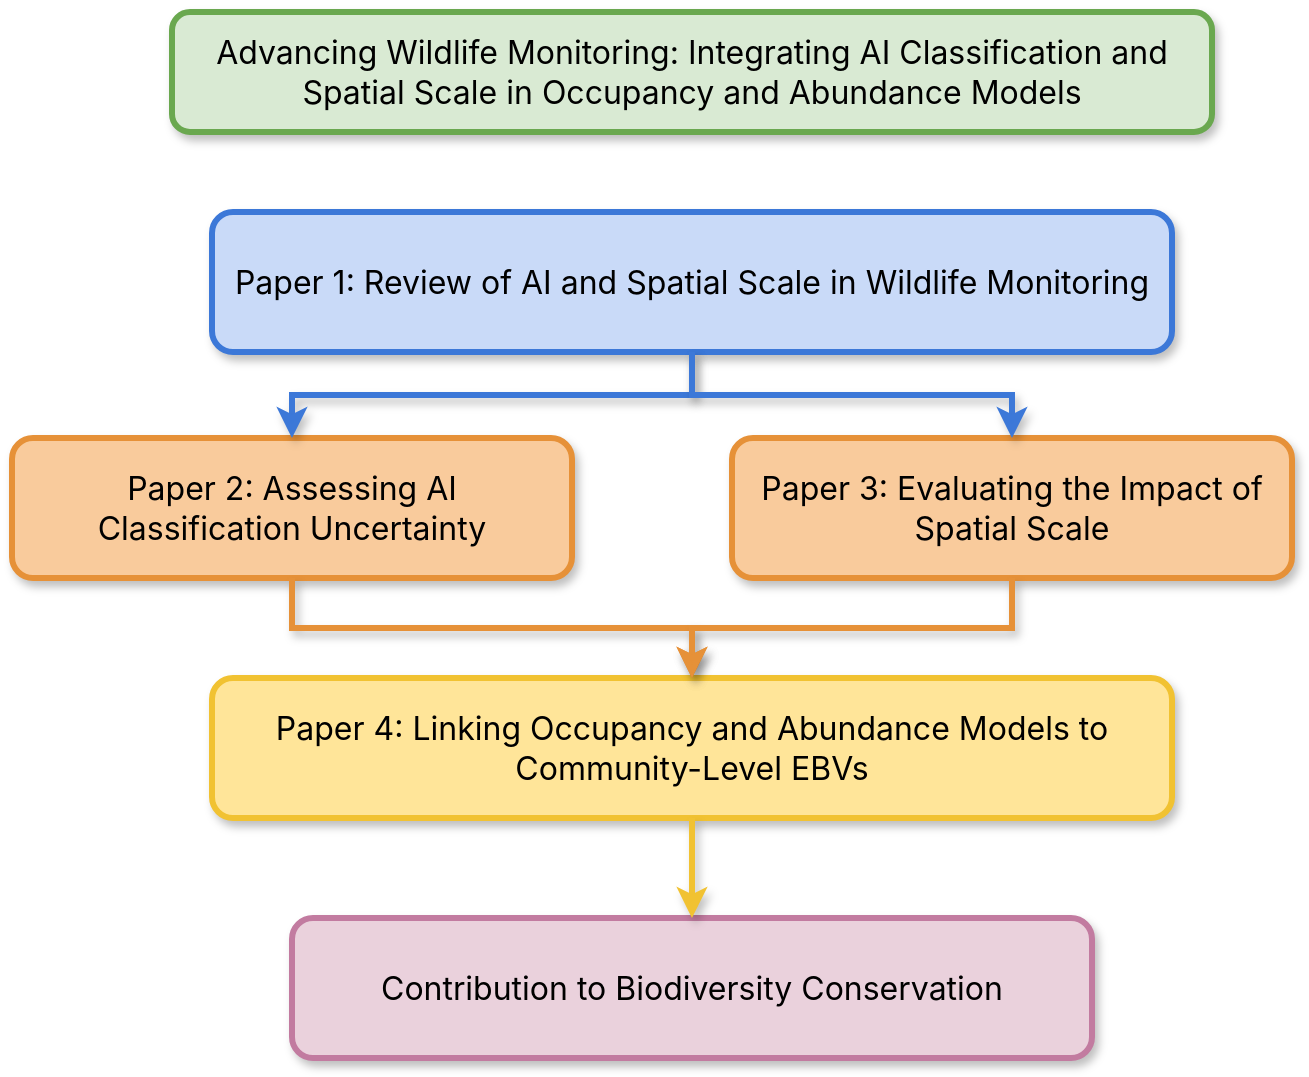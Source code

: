 <mxfile version="24.7.8">
  <diagram name="PhD Schematic Diagram" id="RMzeJk5iH4CK7UJwIvMx">
    <mxGraphModel dx="830" dy="1187" grid="1" gridSize="10" guides="1" tooltips="1" connect="1" arrows="1" fold="1" page="1" pageScale="1" pageWidth="850" pageHeight="1100" math="0" shadow="0">
      <root>
        <mxCell id="0" />
        <mxCell id="1" parent="0" />
        <mxCell id="vUIVWtkRMpUm8YJ0qrWg-1" value="Advancing Wildlife Monitoring: Integrating AI Classification and Spatial Scale in Occupancy and Abundance Models" style="rounded=1;whiteSpace=wrap;html=1;fillColor=#D9EAD3;strokeColor=#6AA84F;fontFamily=Inter;fontSize=16;strokeWidth=3;shadow=1;spacingLeft=8;spacingRight=8;" parent="1" vertex="1">
          <mxGeometry x="185" y="289" width="520" height="60" as="geometry" />
        </mxCell>
        <mxCell id="vUIVWtkRMpUm8YJ0qrWg-2" value="Paper 1: Review of AI and Spatial Scale in Wildlife Monitoring" style="rounded=1;whiteSpace=wrap;html=1;fillColor=#C9DAF8;strokeColor=#3C78D8;fontFamily=Inter;fontSize=16;strokeWidth=3;shadow=1;spacingLeft=8;spacingRight=8;" parent="1" vertex="1">
          <mxGeometry x="205" y="389" width="480" height="70" as="geometry" />
        </mxCell>
        <mxCell id="vUIVWtkRMpUm8YJ0qrWg-3" value="Paper 2: Assessing AI Classification Uncertainty" style="rounded=1;whiteSpace=wrap;html=1;fillColor=#F9CB9C;strokeColor=#E69138;fontFamily=Inter;fontSize=16;strokeWidth=3;shadow=1;spacingLeft=8;spacingRight=8;" parent="1" vertex="1">
          <mxGeometry x="105" y="502" width="280" height="70" as="geometry" />
        </mxCell>
        <mxCell id="vUIVWtkRMpUm8YJ0qrWg-4" value="Paper 3: Evaluating the Impact of Spatial Scale" style="rounded=1;whiteSpace=wrap;html=1;fillColor=#F9CB9C;strokeColor=#E69138;fontFamily=Inter;fontSize=16;strokeWidth=3;shadow=1;spacingLeft=8;spacingRight=8;" parent="1" vertex="1">
          <mxGeometry x="465" y="502" width="280" height="70" as="geometry" />
        </mxCell>
        <mxCell id="vUIVWtkRMpUm8YJ0qrWg-5" value="Paper 4: Linking Occupancy and Abundance Models to Community-Level EBVs" style="rounded=1;whiteSpace=wrap;html=1;fillColor=#FFE599;strokeColor=#F1C232;fontFamily=Inter;fontSize=16;strokeWidth=3;shadow=1;spacingLeft=8;spacingRight=8;" parent="1" vertex="1">
          <mxGeometry x="205" y="622" width="480" height="70" as="geometry" />
        </mxCell>
        <mxCell id="vUIVWtkRMpUm8YJ0qrWg-6" value="Contribution to Biodiversity Conservation" style="rounded=1;whiteSpace=wrap;html=1;fillColor=#EAD1DC;strokeColor=#C27BA0;fontFamily=Inter;fontSize=16;strokeWidth=3;shadow=1;spacingLeft=8;spacingRight=8;" parent="1" vertex="1">
          <mxGeometry x="245" y="742" width="400" height="70" as="geometry" />
        </mxCell>
        <mxCell id="vUIVWtkRMpUm8YJ0qrWg-7" style="edgeStyle=orthogonalEdgeStyle;rounded=0;orthogonalLoop=1;jettySize=auto;html=1;strokeColor=#3C78D8;exitX=0.5;exitY=1;exitDx=0;exitDy=0;fontFamily=Inter;fontSize=16;strokeWidth=3;shadow=1;spacingLeft=8;spacingRight=8;" parent="1" source="vUIVWtkRMpUm8YJ0qrWg-2" target="vUIVWtkRMpUm8YJ0qrWg-3" edge="1">
          <mxGeometry relative="1" as="geometry" />
        </mxCell>
        <mxCell id="vUIVWtkRMpUm8YJ0qrWg-8" style="edgeStyle=orthogonalEdgeStyle;rounded=0;orthogonalLoop=1;jettySize=auto;html=1;strokeColor=#3C78D8;exitX=0.5;exitY=1;exitDx=0;exitDy=0;fontFamily=Inter;fontSize=16;strokeWidth=3;shadow=1;spacingLeft=8;spacingRight=8;" parent="1" source="vUIVWtkRMpUm8YJ0qrWg-2" target="vUIVWtkRMpUm8YJ0qrWg-4" edge="1">
          <mxGeometry relative="1" as="geometry" />
        </mxCell>
        <mxCell id="vUIVWtkRMpUm8YJ0qrWg-9" style="edgeStyle=orthogonalEdgeStyle;rounded=0;orthogonalLoop=1;jettySize=auto;html=1;strokeColor=#E69138;exitX=0.5;exitY=1;exitDx=0;exitDy=0;fontFamily=Inter;fontSize=16;strokeWidth=3;shadow=1;spacingLeft=8;spacingRight=8;" parent="1" source="vUIVWtkRMpUm8YJ0qrWg-3" target="vUIVWtkRMpUm8YJ0qrWg-5" edge="1">
          <mxGeometry relative="1" as="geometry" />
        </mxCell>
        <mxCell id="vUIVWtkRMpUm8YJ0qrWg-10" style="edgeStyle=orthogonalEdgeStyle;rounded=0;orthogonalLoop=1;jettySize=auto;html=1;strokeColor=#E69138;exitX=0.5;exitY=1;exitDx=0;exitDy=0;fontFamily=Inter;fontSize=16;strokeWidth=3;shadow=1;spacingLeft=8;spacingRight=8;" parent="1" source="vUIVWtkRMpUm8YJ0qrWg-4" target="vUIVWtkRMpUm8YJ0qrWg-5" edge="1">
          <mxGeometry relative="1" as="geometry" />
        </mxCell>
        <mxCell id="vUIVWtkRMpUm8YJ0qrWg-11" style="edgeStyle=orthogonalEdgeStyle;rounded=0;orthogonalLoop=1;jettySize=auto;html=1;strokeColor=#F1C232;exitX=0.5;exitY=1;exitDx=0;exitDy=0;fontFamily=Inter;fontSize=16;strokeWidth=3;shadow=1;spacingLeft=8;spacingRight=8;" parent="1" source="vUIVWtkRMpUm8YJ0qrWg-5" target="vUIVWtkRMpUm8YJ0qrWg-6" edge="1">
          <mxGeometry relative="1" as="geometry" />
        </mxCell>
      </root>
    </mxGraphModel>
  </diagram>
</mxfile>
